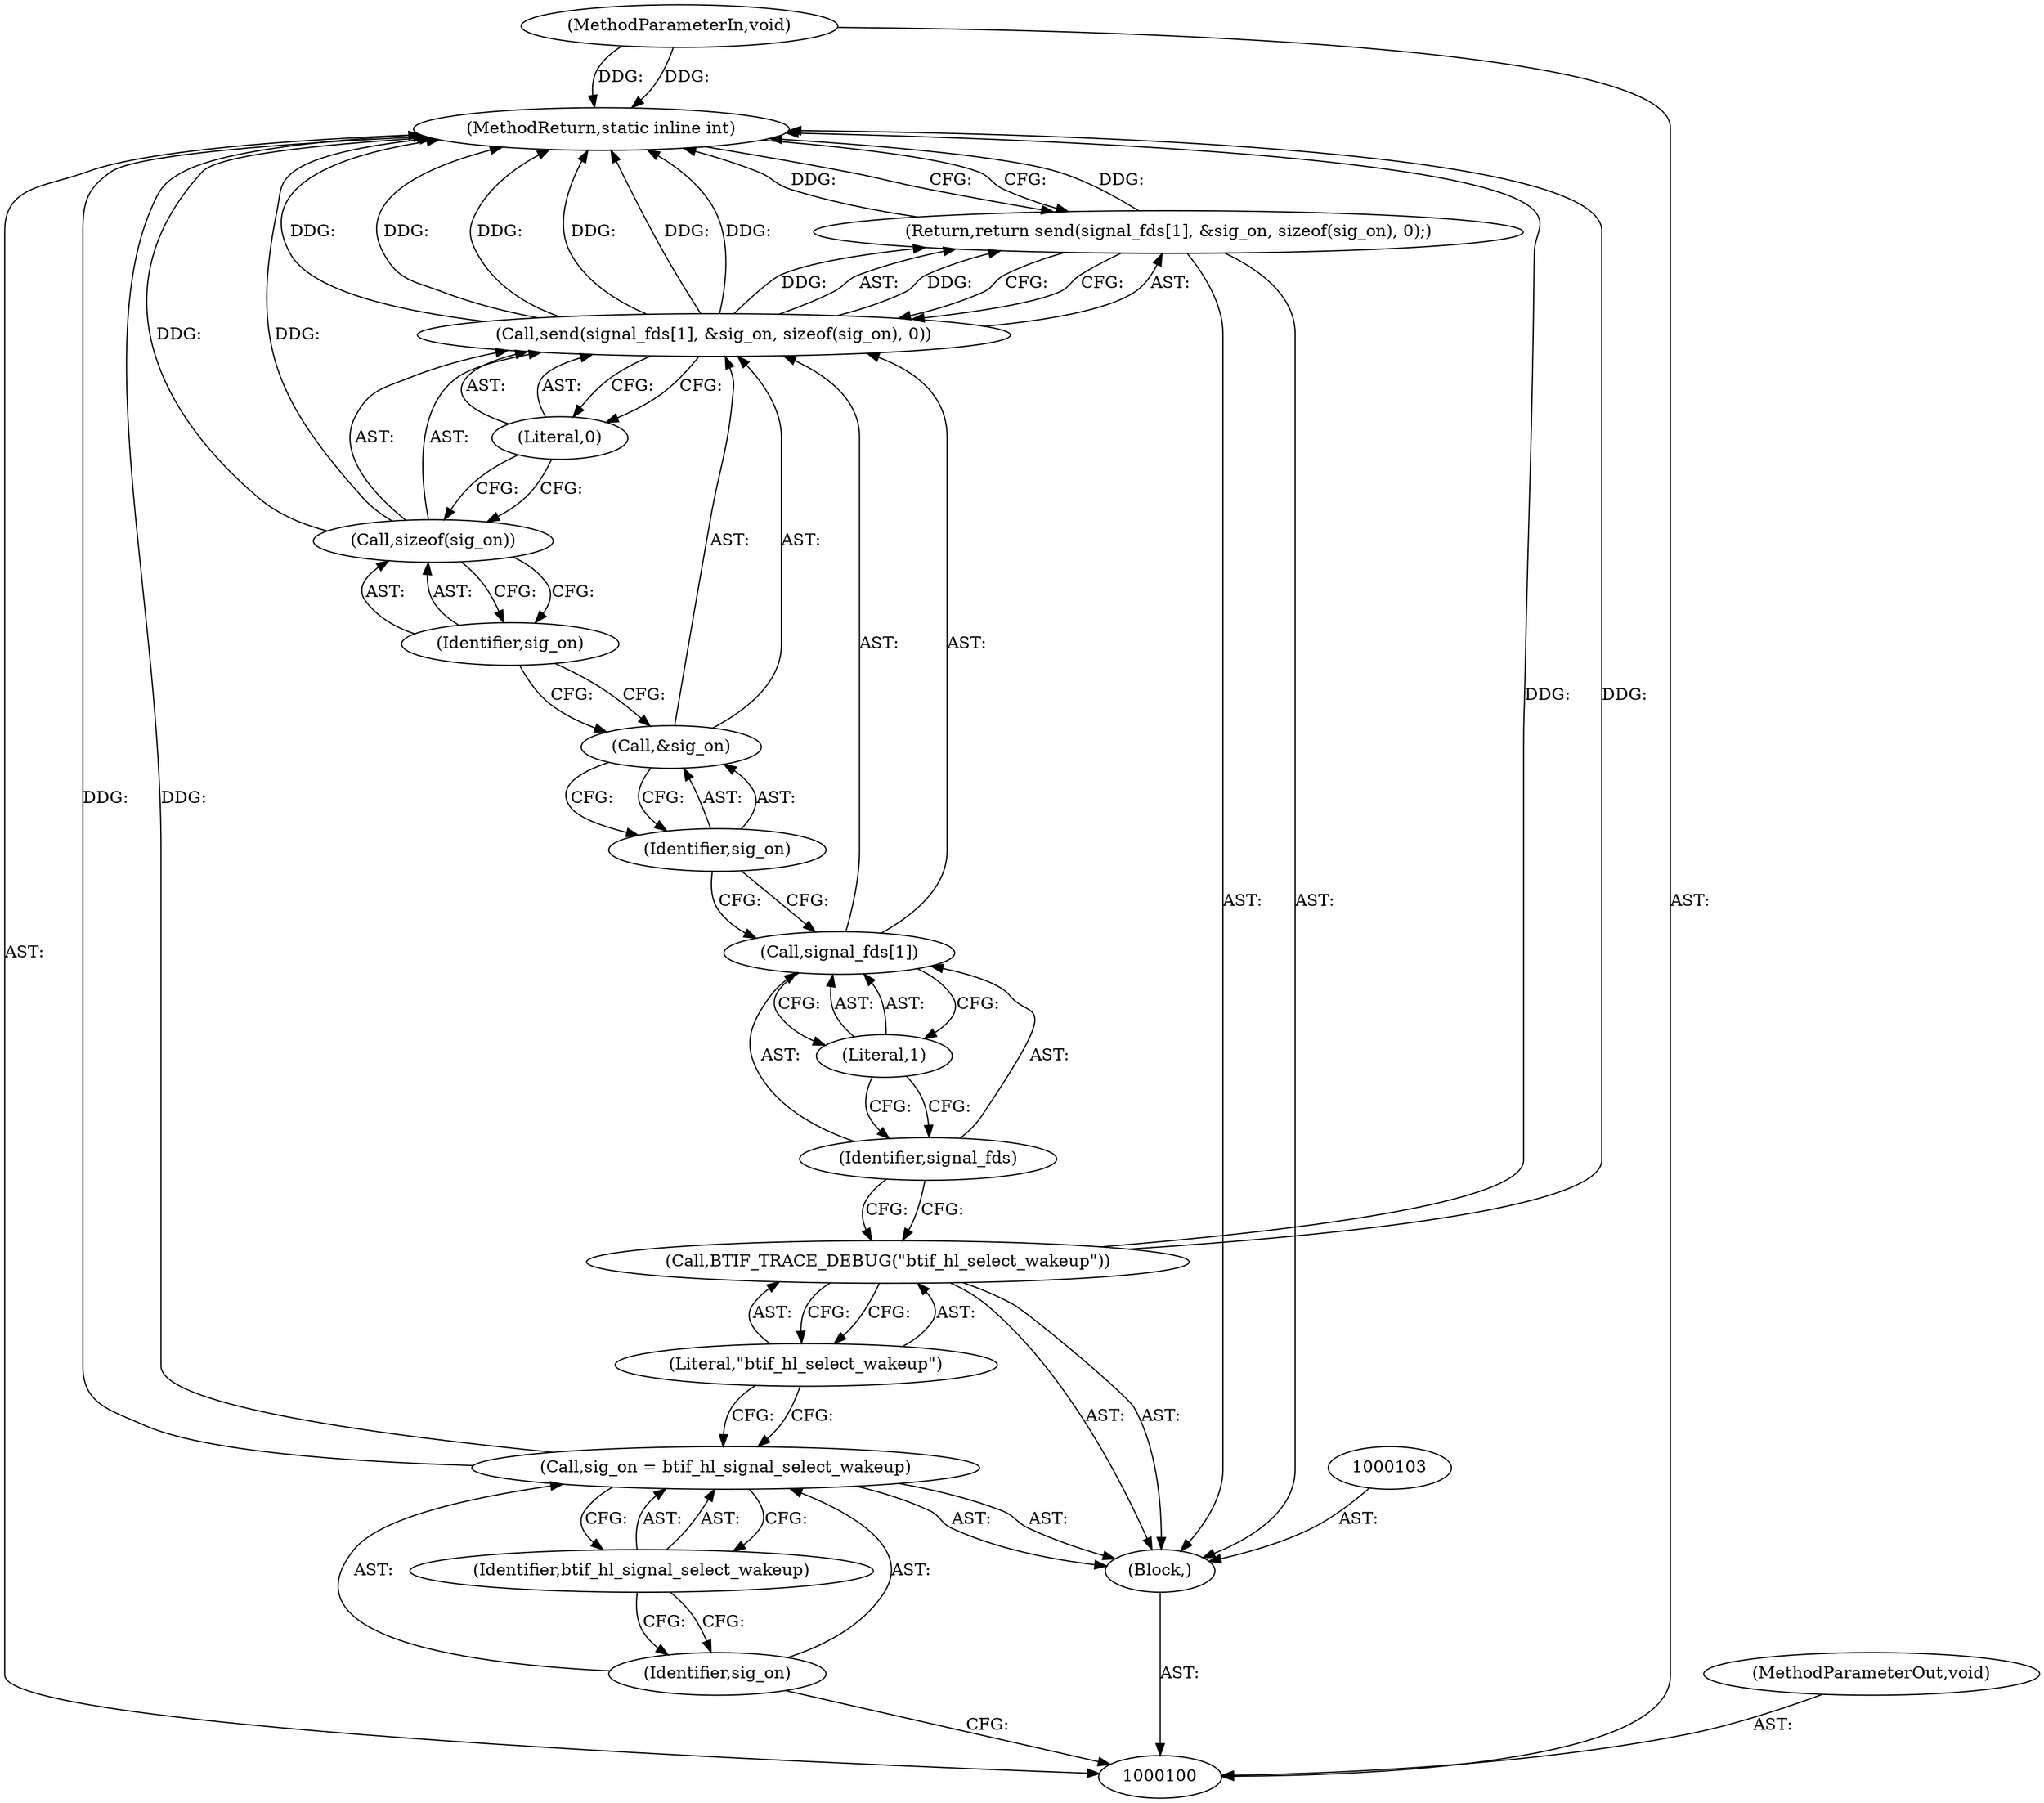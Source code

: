 digraph "1_Android_472271b153c5dc53c28beac55480a8d8434b2d5c_21" {
"1000119" [label="(MethodReturn,static inline int)"];
"1000101" [label="(MethodParameterIn,void)"];
"1000156" [label="(MethodParameterOut,void)"];
"1000102" [label="(Block,)"];
"1000104" [label="(Call,sig_on = btif_hl_signal_select_wakeup)"];
"1000105" [label="(Identifier,sig_on)"];
"1000106" [label="(Identifier,btif_hl_signal_select_wakeup)"];
"1000108" [label="(Literal,\"btif_hl_select_wakeup\")"];
"1000107" [label="(Call,BTIF_TRACE_DEBUG(\"btif_hl_select_wakeup\"))"];
"1000110" [label="(Call,send(signal_fds[1], &sig_on, sizeof(sig_on), 0))"];
"1000111" [label="(Call,signal_fds[1])"];
"1000112" [label="(Identifier,signal_fds)"];
"1000113" [label="(Literal,1)"];
"1000114" [label="(Call,&sig_on)"];
"1000115" [label="(Identifier,sig_on)"];
"1000109" [label="(Return,return send(signal_fds[1], &sig_on, sizeof(sig_on), 0);)"];
"1000116" [label="(Call,sizeof(sig_on))"];
"1000117" [label="(Identifier,sig_on)"];
"1000118" [label="(Literal,0)"];
"1000119" -> "1000100"  [label="AST: "];
"1000119" -> "1000109"  [label="CFG: "];
"1000116" -> "1000119"  [label="DDG: "];
"1000107" -> "1000119"  [label="DDG: "];
"1000110" -> "1000119"  [label="DDG: "];
"1000110" -> "1000119"  [label="DDG: "];
"1000110" -> "1000119"  [label="DDG: "];
"1000104" -> "1000119"  [label="DDG: "];
"1000101" -> "1000119"  [label="DDG: "];
"1000109" -> "1000119"  [label="DDG: "];
"1000101" -> "1000100"  [label="AST: "];
"1000101" -> "1000119"  [label="DDG: "];
"1000156" -> "1000100"  [label="AST: "];
"1000102" -> "1000100"  [label="AST: "];
"1000103" -> "1000102"  [label="AST: "];
"1000104" -> "1000102"  [label="AST: "];
"1000107" -> "1000102"  [label="AST: "];
"1000109" -> "1000102"  [label="AST: "];
"1000104" -> "1000102"  [label="AST: "];
"1000104" -> "1000106"  [label="CFG: "];
"1000105" -> "1000104"  [label="AST: "];
"1000106" -> "1000104"  [label="AST: "];
"1000108" -> "1000104"  [label="CFG: "];
"1000104" -> "1000119"  [label="DDG: "];
"1000105" -> "1000104"  [label="AST: "];
"1000105" -> "1000100"  [label="CFG: "];
"1000106" -> "1000105"  [label="CFG: "];
"1000106" -> "1000104"  [label="AST: "];
"1000106" -> "1000105"  [label="CFG: "];
"1000104" -> "1000106"  [label="CFG: "];
"1000108" -> "1000107"  [label="AST: "];
"1000108" -> "1000104"  [label="CFG: "];
"1000107" -> "1000108"  [label="CFG: "];
"1000107" -> "1000102"  [label="AST: "];
"1000107" -> "1000108"  [label="CFG: "];
"1000108" -> "1000107"  [label="AST: "];
"1000112" -> "1000107"  [label="CFG: "];
"1000107" -> "1000119"  [label="DDG: "];
"1000110" -> "1000109"  [label="AST: "];
"1000110" -> "1000118"  [label="CFG: "];
"1000111" -> "1000110"  [label="AST: "];
"1000114" -> "1000110"  [label="AST: "];
"1000116" -> "1000110"  [label="AST: "];
"1000118" -> "1000110"  [label="AST: "];
"1000109" -> "1000110"  [label="CFG: "];
"1000110" -> "1000119"  [label="DDG: "];
"1000110" -> "1000119"  [label="DDG: "];
"1000110" -> "1000119"  [label="DDG: "];
"1000110" -> "1000109"  [label="DDG: "];
"1000111" -> "1000110"  [label="AST: "];
"1000111" -> "1000113"  [label="CFG: "];
"1000112" -> "1000111"  [label="AST: "];
"1000113" -> "1000111"  [label="AST: "];
"1000115" -> "1000111"  [label="CFG: "];
"1000112" -> "1000111"  [label="AST: "];
"1000112" -> "1000107"  [label="CFG: "];
"1000113" -> "1000112"  [label="CFG: "];
"1000113" -> "1000111"  [label="AST: "];
"1000113" -> "1000112"  [label="CFG: "];
"1000111" -> "1000113"  [label="CFG: "];
"1000114" -> "1000110"  [label="AST: "];
"1000114" -> "1000115"  [label="CFG: "];
"1000115" -> "1000114"  [label="AST: "];
"1000117" -> "1000114"  [label="CFG: "];
"1000115" -> "1000114"  [label="AST: "];
"1000115" -> "1000111"  [label="CFG: "];
"1000114" -> "1000115"  [label="CFG: "];
"1000109" -> "1000102"  [label="AST: "];
"1000109" -> "1000110"  [label="CFG: "];
"1000110" -> "1000109"  [label="AST: "];
"1000119" -> "1000109"  [label="CFG: "];
"1000109" -> "1000119"  [label="DDG: "];
"1000110" -> "1000109"  [label="DDG: "];
"1000116" -> "1000110"  [label="AST: "];
"1000116" -> "1000117"  [label="CFG: "];
"1000117" -> "1000116"  [label="AST: "];
"1000118" -> "1000116"  [label="CFG: "];
"1000116" -> "1000119"  [label="DDG: "];
"1000117" -> "1000116"  [label="AST: "];
"1000117" -> "1000114"  [label="CFG: "];
"1000116" -> "1000117"  [label="CFG: "];
"1000118" -> "1000110"  [label="AST: "];
"1000118" -> "1000116"  [label="CFG: "];
"1000110" -> "1000118"  [label="CFG: "];
}
